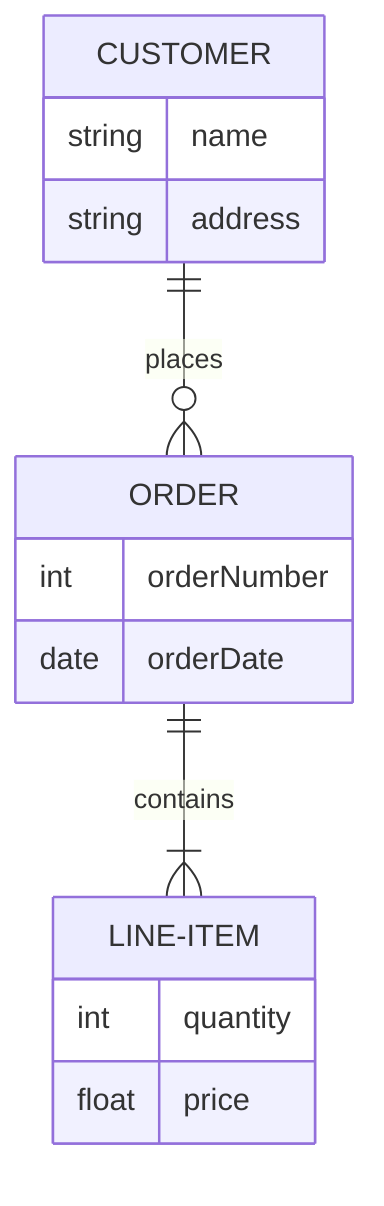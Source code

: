 erDiagram
    CUSTOMER ||--o{ ORDER : places
    ORDER ||--|{ LINE-ITEM : contains
    CUSTOMER {
        string name
        string address
    }
    ORDER {
        int orderNumber
        date orderDate
    }
    LINE-ITEM {
        int quantity
        float price
    }
